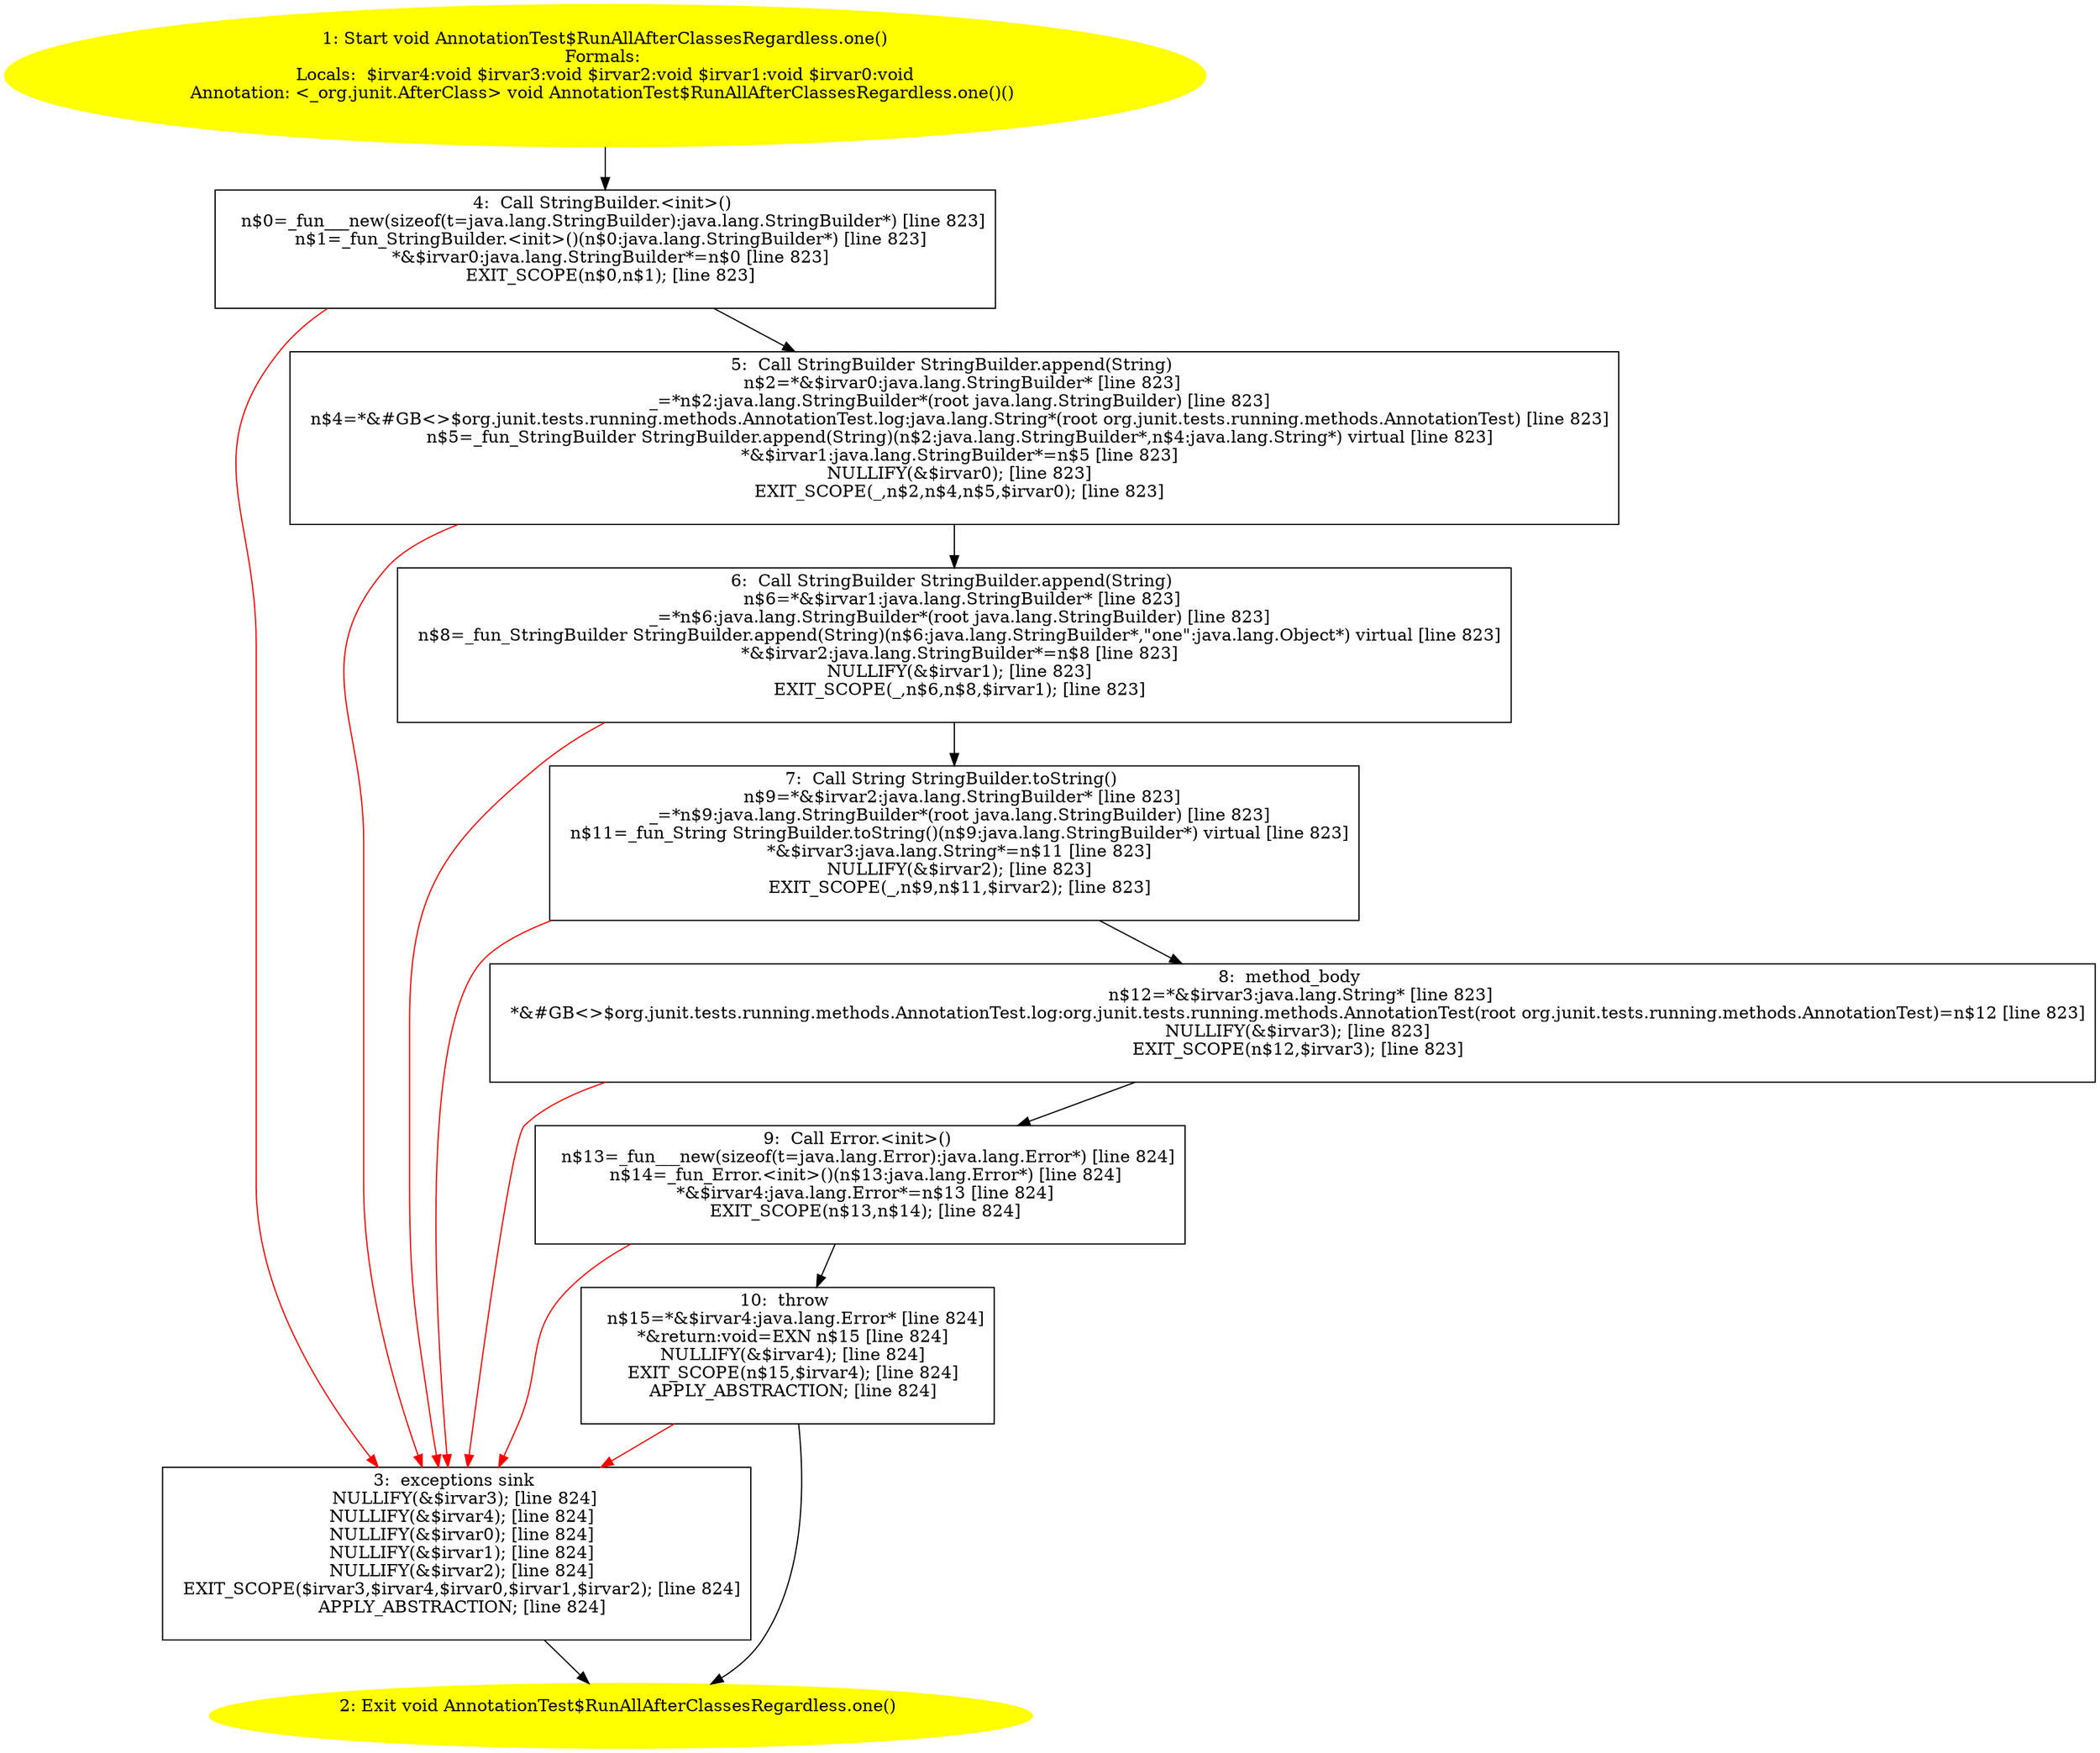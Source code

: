 /* @generated */
digraph cfg {
"org.junit.tests.running.methods.AnnotationTest$RunAllAfterClassesRegardless.one():void.9ad04905dd9e5eedbf583b06545183e4_1" [label="1: Start void AnnotationTest$RunAllAfterClassesRegardless.one()\nFormals: \nLocals:  $irvar4:void $irvar3:void $irvar2:void $irvar1:void $irvar0:void\nAnnotation: <_org.junit.AfterClass> void AnnotationTest$RunAllAfterClassesRegardless.one()() \n  " color=yellow style=filled]
	

	 "org.junit.tests.running.methods.AnnotationTest$RunAllAfterClassesRegardless.one():void.9ad04905dd9e5eedbf583b06545183e4_1" -> "org.junit.tests.running.methods.AnnotationTest$RunAllAfterClassesRegardless.one():void.9ad04905dd9e5eedbf583b06545183e4_4" ;
"org.junit.tests.running.methods.AnnotationTest$RunAllAfterClassesRegardless.one():void.9ad04905dd9e5eedbf583b06545183e4_2" [label="2: Exit void AnnotationTest$RunAllAfterClassesRegardless.one() \n  " color=yellow style=filled]
	

"org.junit.tests.running.methods.AnnotationTest$RunAllAfterClassesRegardless.one():void.9ad04905dd9e5eedbf583b06545183e4_3" [label="3:  exceptions sink \n   NULLIFY(&$irvar3); [line 824]\n  NULLIFY(&$irvar4); [line 824]\n  NULLIFY(&$irvar0); [line 824]\n  NULLIFY(&$irvar1); [line 824]\n  NULLIFY(&$irvar2); [line 824]\n  EXIT_SCOPE($irvar3,$irvar4,$irvar0,$irvar1,$irvar2); [line 824]\n  APPLY_ABSTRACTION; [line 824]\n " shape="box"]
	

	 "org.junit.tests.running.methods.AnnotationTest$RunAllAfterClassesRegardless.one():void.9ad04905dd9e5eedbf583b06545183e4_3" -> "org.junit.tests.running.methods.AnnotationTest$RunAllAfterClassesRegardless.one():void.9ad04905dd9e5eedbf583b06545183e4_2" ;
"org.junit.tests.running.methods.AnnotationTest$RunAllAfterClassesRegardless.one():void.9ad04905dd9e5eedbf583b06545183e4_4" [label="4:  Call StringBuilder.<init>() \n   n$0=_fun___new(sizeof(t=java.lang.StringBuilder):java.lang.StringBuilder*) [line 823]\n  n$1=_fun_StringBuilder.<init>()(n$0:java.lang.StringBuilder*) [line 823]\n  *&$irvar0:java.lang.StringBuilder*=n$0 [line 823]\n  EXIT_SCOPE(n$0,n$1); [line 823]\n " shape="box"]
	

	 "org.junit.tests.running.methods.AnnotationTest$RunAllAfterClassesRegardless.one():void.9ad04905dd9e5eedbf583b06545183e4_4" -> "org.junit.tests.running.methods.AnnotationTest$RunAllAfterClassesRegardless.one():void.9ad04905dd9e5eedbf583b06545183e4_5" ;
	 "org.junit.tests.running.methods.AnnotationTest$RunAllAfterClassesRegardless.one():void.9ad04905dd9e5eedbf583b06545183e4_4" -> "org.junit.tests.running.methods.AnnotationTest$RunAllAfterClassesRegardless.one():void.9ad04905dd9e5eedbf583b06545183e4_3" [color="red" ];
"org.junit.tests.running.methods.AnnotationTest$RunAllAfterClassesRegardless.one():void.9ad04905dd9e5eedbf583b06545183e4_5" [label="5:  Call StringBuilder StringBuilder.append(String) \n   n$2=*&$irvar0:java.lang.StringBuilder* [line 823]\n  _=*n$2:java.lang.StringBuilder*(root java.lang.StringBuilder) [line 823]\n  n$4=*&#GB<>$org.junit.tests.running.methods.AnnotationTest.log:java.lang.String*(root org.junit.tests.running.methods.AnnotationTest) [line 823]\n  n$5=_fun_StringBuilder StringBuilder.append(String)(n$2:java.lang.StringBuilder*,n$4:java.lang.String*) virtual [line 823]\n  *&$irvar1:java.lang.StringBuilder*=n$5 [line 823]\n  NULLIFY(&$irvar0); [line 823]\n  EXIT_SCOPE(_,n$2,n$4,n$5,$irvar0); [line 823]\n " shape="box"]
	

	 "org.junit.tests.running.methods.AnnotationTest$RunAllAfterClassesRegardless.one():void.9ad04905dd9e5eedbf583b06545183e4_5" -> "org.junit.tests.running.methods.AnnotationTest$RunAllAfterClassesRegardless.one():void.9ad04905dd9e5eedbf583b06545183e4_6" ;
	 "org.junit.tests.running.methods.AnnotationTest$RunAllAfterClassesRegardless.one():void.9ad04905dd9e5eedbf583b06545183e4_5" -> "org.junit.tests.running.methods.AnnotationTest$RunAllAfterClassesRegardless.one():void.9ad04905dd9e5eedbf583b06545183e4_3" [color="red" ];
"org.junit.tests.running.methods.AnnotationTest$RunAllAfterClassesRegardless.one():void.9ad04905dd9e5eedbf583b06545183e4_6" [label="6:  Call StringBuilder StringBuilder.append(String) \n   n$6=*&$irvar1:java.lang.StringBuilder* [line 823]\n  _=*n$6:java.lang.StringBuilder*(root java.lang.StringBuilder) [line 823]\n  n$8=_fun_StringBuilder StringBuilder.append(String)(n$6:java.lang.StringBuilder*,\"one\":java.lang.Object*) virtual [line 823]\n  *&$irvar2:java.lang.StringBuilder*=n$8 [line 823]\n  NULLIFY(&$irvar1); [line 823]\n  EXIT_SCOPE(_,n$6,n$8,$irvar1); [line 823]\n " shape="box"]
	

	 "org.junit.tests.running.methods.AnnotationTest$RunAllAfterClassesRegardless.one():void.9ad04905dd9e5eedbf583b06545183e4_6" -> "org.junit.tests.running.methods.AnnotationTest$RunAllAfterClassesRegardless.one():void.9ad04905dd9e5eedbf583b06545183e4_7" ;
	 "org.junit.tests.running.methods.AnnotationTest$RunAllAfterClassesRegardless.one():void.9ad04905dd9e5eedbf583b06545183e4_6" -> "org.junit.tests.running.methods.AnnotationTest$RunAllAfterClassesRegardless.one():void.9ad04905dd9e5eedbf583b06545183e4_3" [color="red" ];
"org.junit.tests.running.methods.AnnotationTest$RunAllAfterClassesRegardless.one():void.9ad04905dd9e5eedbf583b06545183e4_7" [label="7:  Call String StringBuilder.toString() \n   n$9=*&$irvar2:java.lang.StringBuilder* [line 823]\n  _=*n$9:java.lang.StringBuilder*(root java.lang.StringBuilder) [line 823]\n  n$11=_fun_String StringBuilder.toString()(n$9:java.lang.StringBuilder*) virtual [line 823]\n  *&$irvar3:java.lang.String*=n$11 [line 823]\n  NULLIFY(&$irvar2); [line 823]\n  EXIT_SCOPE(_,n$9,n$11,$irvar2); [line 823]\n " shape="box"]
	

	 "org.junit.tests.running.methods.AnnotationTest$RunAllAfterClassesRegardless.one():void.9ad04905dd9e5eedbf583b06545183e4_7" -> "org.junit.tests.running.methods.AnnotationTest$RunAllAfterClassesRegardless.one():void.9ad04905dd9e5eedbf583b06545183e4_8" ;
	 "org.junit.tests.running.methods.AnnotationTest$RunAllAfterClassesRegardless.one():void.9ad04905dd9e5eedbf583b06545183e4_7" -> "org.junit.tests.running.methods.AnnotationTest$RunAllAfterClassesRegardless.one():void.9ad04905dd9e5eedbf583b06545183e4_3" [color="red" ];
"org.junit.tests.running.methods.AnnotationTest$RunAllAfterClassesRegardless.one():void.9ad04905dd9e5eedbf583b06545183e4_8" [label="8:  method_body \n   n$12=*&$irvar3:java.lang.String* [line 823]\n  *&#GB<>$org.junit.tests.running.methods.AnnotationTest.log:org.junit.tests.running.methods.AnnotationTest(root org.junit.tests.running.methods.AnnotationTest)=n$12 [line 823]\n  NULLIFY(&$irvar3); [line 823]\n  EXIT_SCOPE(n$12,$irvar3); [line 823]\n " shape="box"]
	

	 "org.junit.tests.running.methods.AnnotationTest$RunAllAfterClassesRegardless.one():void.9ad04905dd9e5eedbf583b06545183e4_8" -> "org.junit.tests.running.methods.AnnotationTest$RunAllAfterClassesRegardless.one():void.9ad04905dd9e5eedbf583b06545183e4_9" ;
	 "org.junit.tests.running.methods.AnnotationTest$RunAllAfterClassesRegardless.one():void.9ad04905dd9e5eedbf583b06545183e4_8" -> "org.junit.tests.running.methods.AnnotationTest$RunAllAfterClassesRegardless.one():void.9ad04905dd9e5eedbf583b06545183e4_3" [color="red" ];
"org.junit.tests.running.methods.AnnotationTest$RunAllAfterClassesRegardless.one():void.9ad04905dd9e5eedbf583b06545183e4_9" [label="9:  Call Error.<init>() \n   n$13=_fun___new(sizeof(t=java.lang.Error):java.lang.Error*) [line 824]\n  n$14=_fun_Error.<init>()(n$13:java.lang.Error*) [line 824]\n  *&$irvar4:java.lang.Error*=n$13 [line 824]\n  EXIT_SCOPE(n$13,n$14); [line 824]\n " shape="box"]
	

	 "org.junit.tests.running.methods.AnnotationTest$RunAllAfterClassesRegardless.one():void.9ad04905dd9e5eedbf583b06545183e4_9" -> "org.junit.tests.running.methods.AnnotationTest$RunAllAfterClassesRegardless.one():void.9ad04905dd9e5eedbf583b06545183e4_10" ;
	 "org.junit.tests.running.methods.AnnotationTest$RunAllAfterClassesRegardless.one():void.9ad04905dd9e5eedbf583b06545183e4_9" -> "org.junit.tests.running.methods.AnnotationTest$RunAllAfterClassesRegardless.one():void.9ad04905dd9e5eedbf583b06545183e4_3" [color="red" ];
"org.junit.tests.running.methods.AnnotationTest$RunAllAfterClassesRegardless.one():void.9ad04905dd9e5eedbf583b06545183e4_10" [label="10:  throw \n   n$15=*&$irvar4:java.lang.Error* [line 824]\n  *&return:void=EXN n$15 [line 824]\n  NULLIFY(&$irvar4); [line 824]\n  EXIT_SCOPE(n$15,$irvar4); [line 824]\n  APPLY_ABSTRACTION; [line 824]\n " shape="box"]
	

	 "org.junit.tests.running.methods.AnnotationTest$RunAllAfterClassesRegardless.one():void.9ad04905dd9e5eedbf583b06545183e4_10" -> "org.junit.tests.running.methods.AnnotationTest$RunAllAfterClassesRegardless.one():void.9ad04905dd9e5eedbf583b06545183e4_2" ;
	 "org.junit.tests.running.methods.AnnotationTest$RunAllAfterClassesRegardless.one():void.9ad04905dd9e5eedbf583b06545183e4_10" -> "org.junit.tests.running.methods.AnnotationTest$RunAllAfterClassesRegardless.one():void.9ad04905dd9e5eedbf583b06545183e4_3" [color="red" ];
}
